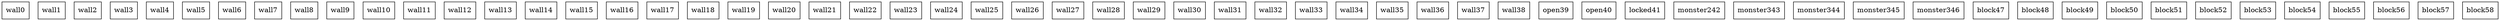 graph room {
 node [shape="box"]; wall0 [pos="1,1!"]; wall1 [pos="2,1!"]; wall2 [pos="3,1!"]; wall3 [pos="4,1!"]; wall4 [pos="5,1!"]; wall5 [pos="6,1!"]; wall6 [pos="8,1!"]; wall7 [pos="9,1!"]; wall8 [pos="10,1!"]; wall9 [pos="11,1!"]; wall10 [pos="12,1!"]; wall11 [pos="13,1!"]; wall12 [pos="14,1!"]; wall13 [pos="1,2!"]; wall14 [pos="14,2!"]; wall15 [pos="1,3!"]; wall16 [pos="14,3!"]; wall17 [pos="1,4!"]; wall18 [pos="14,4!"]; wall19 [pos="1,6!"]; wall20 [pos="14,6!"]; wall21 [pos="1,7!"]; wall22 [pos="14,7!"]; wall23 [pos="1,8!"]; wall24 [pos="14,8!"]; wall25 [pos="1,9!"]; wall26 [pos="2,9!"]; wall27 [pos="3,9!"]; wall28 [pos="4,9!"]; wall29 [pos="5,9!"]; wall30 [pos="6,9!"]; wall31 [pos="7,9!"]; wall32 [pos="8,9!"]; wall33 [pos="9,9!"]; wall34 [pos="10,9!"]; wall35 [pos="11,9!"]; wall36 [pos="12,9!"]; wall37 [pos="13,9!"]; wall38 [pos="14,9!"]; open39 [pos="7,1!"]; open40 [pos="1,5!"]; locked41 [pos="14,5!"]; monster242 [pos="4,4!"]; monster343 [pos="7,4!"]; monster344 [pos="8,4!"]; monster345 [pos="11,4!"]; monster346 [pos="12,4!"]; block47 [pos="9,4!"]; block48 [pos="10,4!"]; block49 [pos="6,5!"]; block50 [pos="7,5!"]; block51 [pos="9,5!"]; block52 [pos="10,5!"]; block53 [pos="6,6!"]; block54 [pos="7,6!"]; block55 [pos="9,6!"]; block56 [pos="10,6!"]; block57 [pos="6,7!"]; block58 [pos="7,7!"]; }